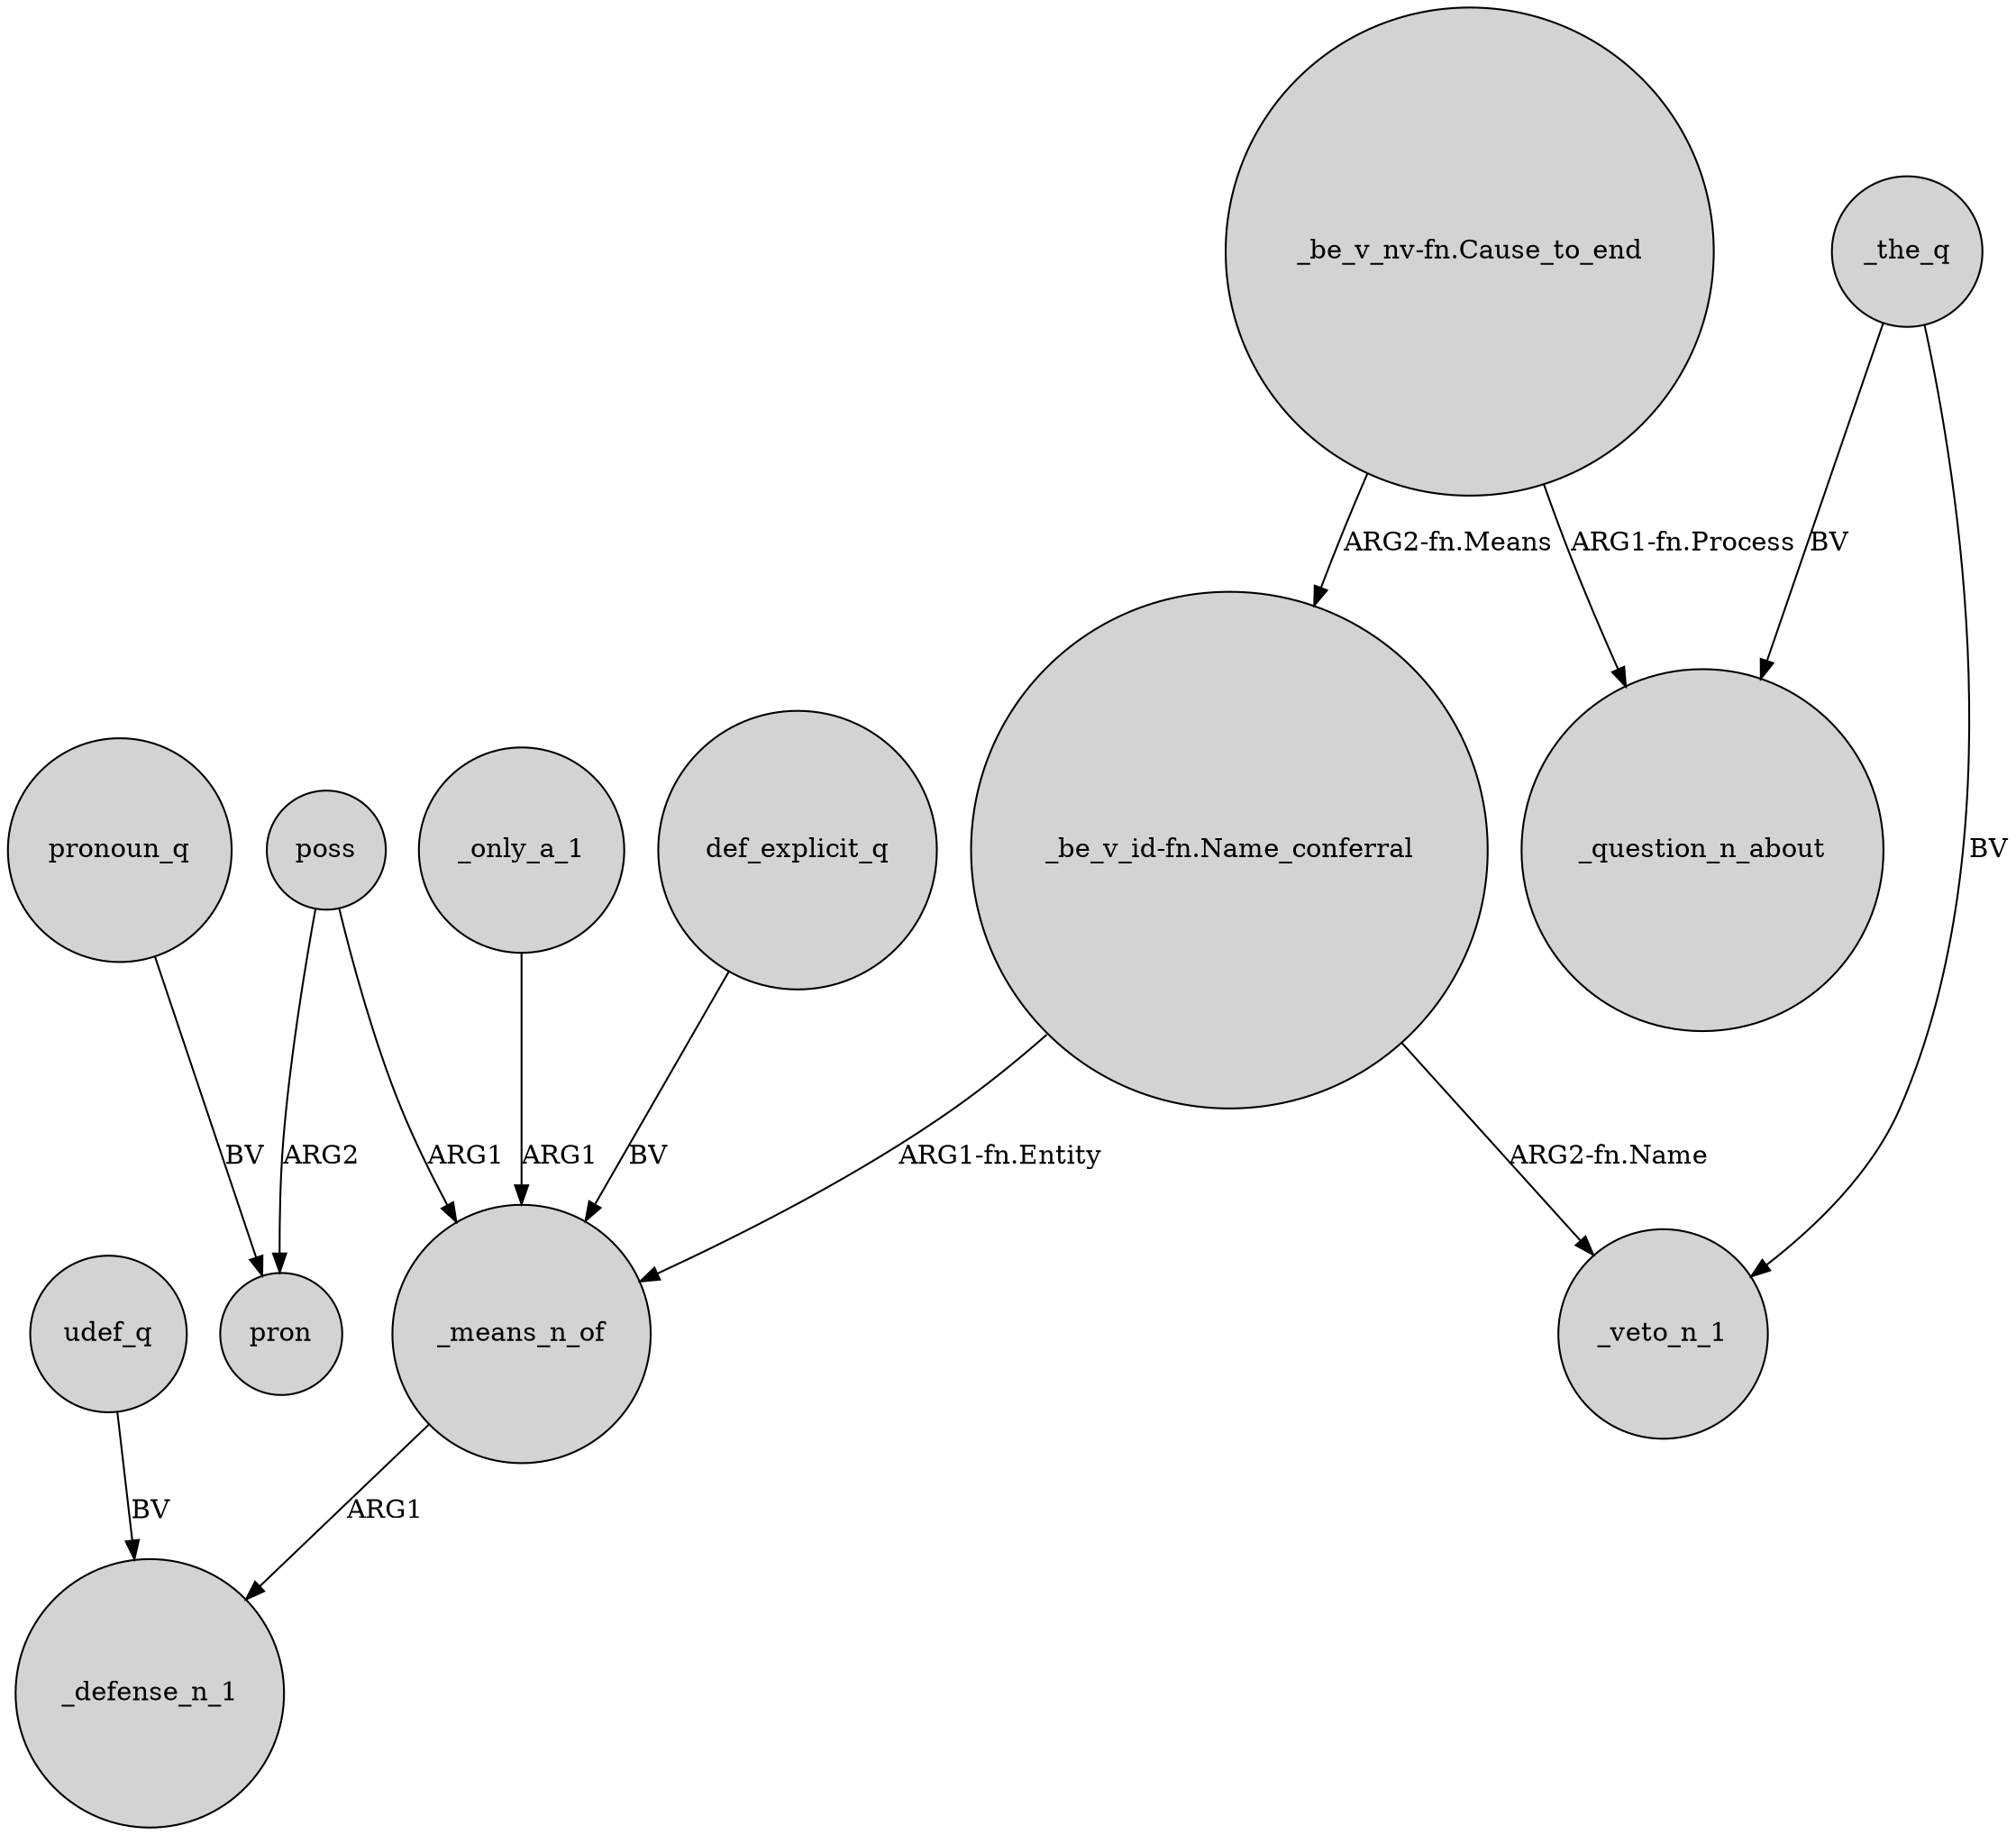 digraph {
	node [shape=circle style=filled]
	"_be_v_id-fn.Name_conferral" -> _means_n_of [label="ARG1-fn.Entity"]
	"_be_v_nv-fn.Cause_to_end" -> _question_n_about [label="ARG1-fn.Process"]
	"_be_v_nv-fn.Cause_to_end" -> "_be_v_id-fn.Name_conferral" [label="ARG2-fn.Means"]
	"_be_v_id-fn.Name_conferral" -> _veto_n_1 [label="ARG2-fn.Name"]
	udef_q -> _defense_n_1 [label=BV]
	_means_n_of -> _defense_n_1 [label=ARG1]
	poss -> _means_n_of [label=ARG1]
	_only_a_1 -> _means_n_of [label=ARG1]
	_the_q -> _veto_n_1 [label=BV]
	pronoun_q -> pron [label=BV]
	def_explicit_q -> _means_n_of [label=BV]
	poss -> pron [label=ARG2]
	_the_q -> _question_n_about [label=BV]
}

